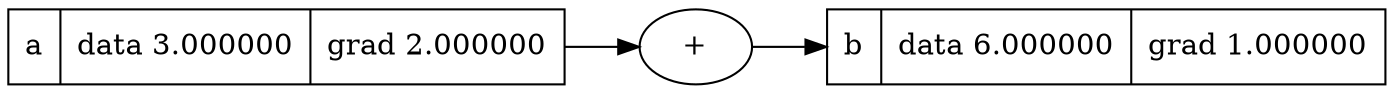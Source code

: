 digraph {
	graph [rankdir=LR]
	139789182066240 [label="{ b | data 6.000000 | grad 1.000000 }" shape=record]
	"139789182066240+" [label="+"]
	"139789182066240+" -> 139789182066240
	139789182066048 [label="{ a | data 3.000000 | grad 2.000000 }" shape=record]
	139789182066048 -> "139789182066240+"
}
